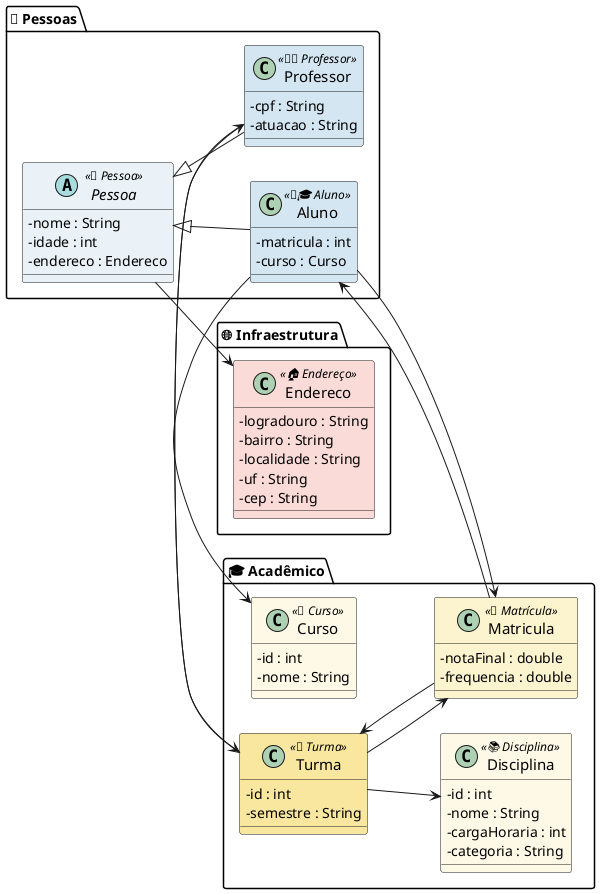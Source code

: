 @startuml controle-academico
skinparam classAttributeIconSize 0
skinparam classFontSize 15
skinparam classBackgroundColor #FAFAFF
skinparam shadowing false
left to right direction

' ==== Pacotes para organização visual ====
package "👥 Pessoas" {
    abstract class Pessoa <<👤 Pessoa>> #EAF2F8 {
        - nome : String
        - idade : int
        - endereco : Endereco
    }

    class Aluno <<👨‍🎓 Aluno>> #D4E6F1 {
        - matricula : int
        - curso : Curso
    }

    class Professor <<👨‍🏫 Professor>> #D4E6F1 {
        - cpf : String
        - atuacao : String
    }

    Pessoa <|-- Aluno
    Pessoa <|-- Professor
}

package "🌐 Infraestrutura" {
    class Endereco <<🏠 Endereço>> #FADBD8 {
        - logradouro : String
        - bairro : String
        - localidade : String
        - uf : String
        - cep : String
    }

    Pessoa --> Endereco
}

package "🎓 Acadêmico" {
    class Curso <<🎯 Curso>> #FEF9E7 {
        - id : int
        - nome : String
    }

    class Disciplina <<📚 Disciplina>> #FEF9E7 {
        - id : int
        - nome : String
        - cargaHoraria : int
        - categoria : String
    }

    class Turma <<🏫 Turma>> #F9E79F {
        - id : int
        - semestre : String
    }

    class Matricula <<📝 Matrícula>> #FCF3CF {
        - notaFinal : double
        - frequencia : double
    }

    Aluno --> Curso
    Aluno --> Matricula
    Professor --> Turma
    Turma --> Disciplina
    Turma --> Professor
    Turma --> Matricula
    Matricula --> Aluno
    Matricula --> Turma
}
@enduml
